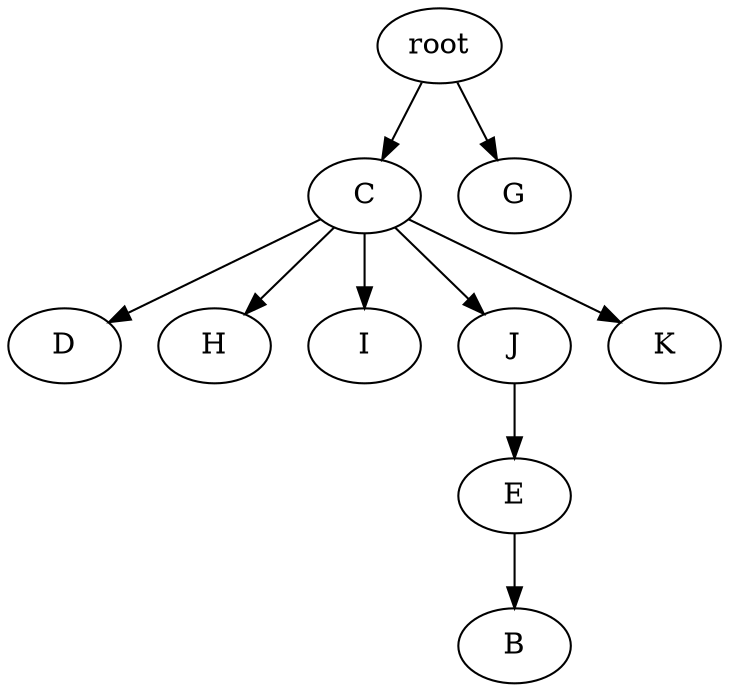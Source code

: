 strict digraph G {
	graph [name=G];
	0	 [label=root];
	2	 [label=C];
	0 -> 2;
	1	 [label=G];
	0 -> 1;
	12	 [label=B];
	9	 [label=D];
	2 -> 9;
	6	 [label=H];
	2 -> 6;
	7	 [label=I];
	2 -> 7;
	5	 [label=J];
	2 -> 5;
	8	 [label=K];
	2 -> 8;
	10	 [label=E];
	10 -> 12;
	5 -> 10;
}
